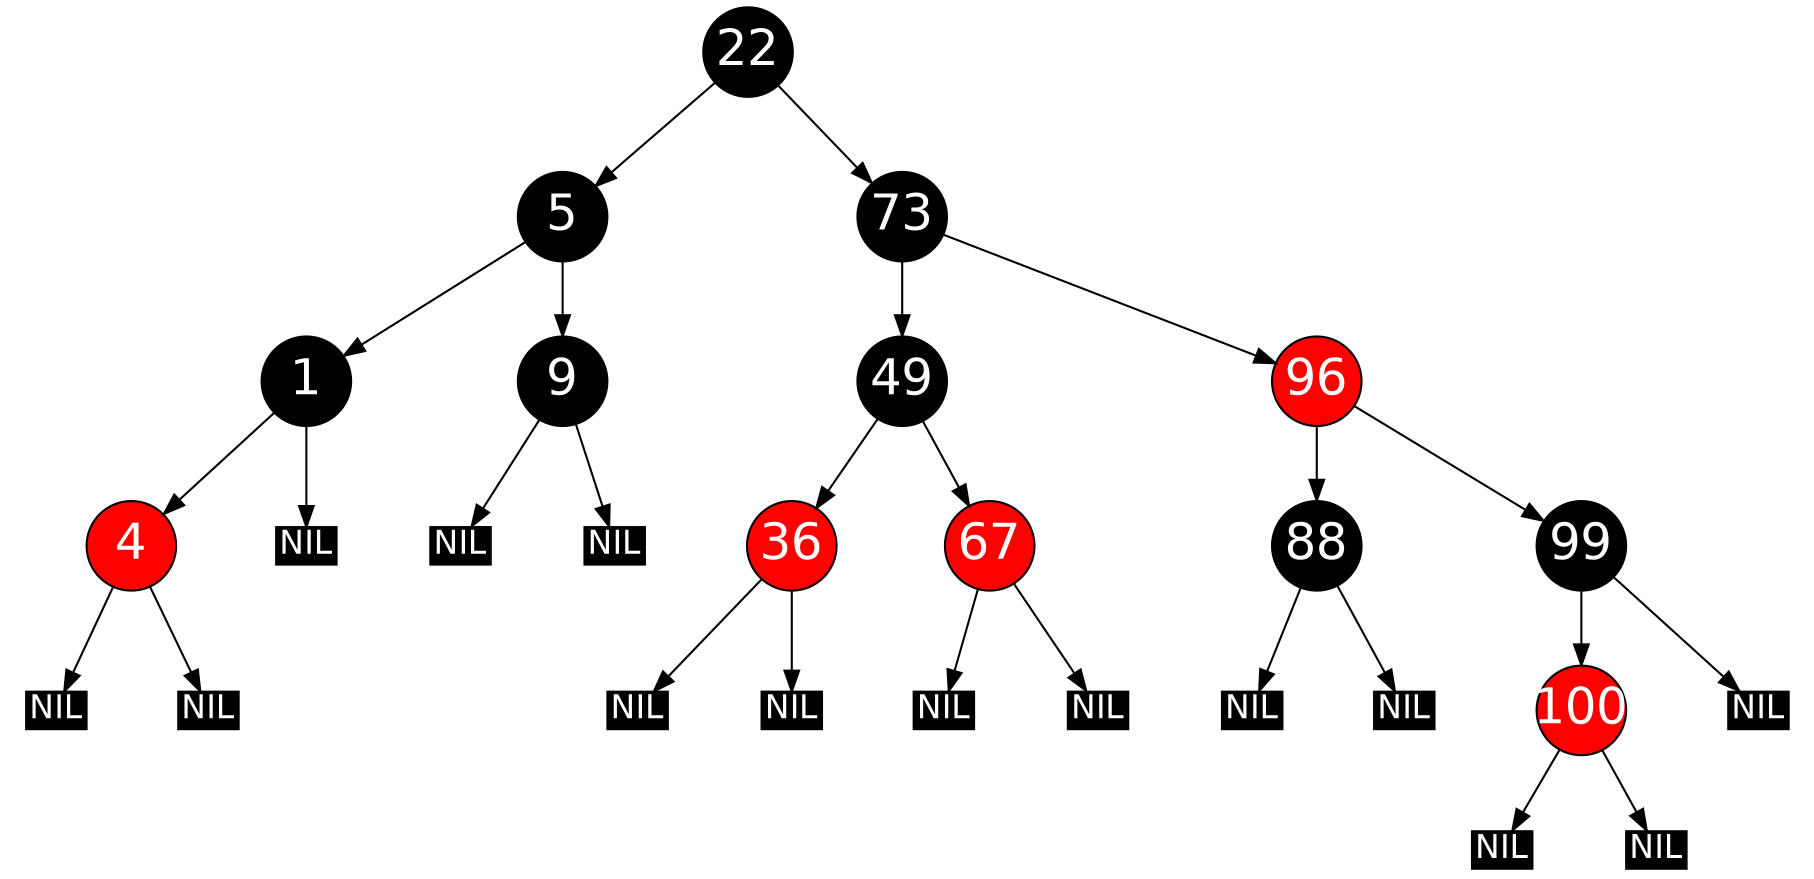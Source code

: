 digraph G {
graph [ratio=.48; ordering="out"];
node [style=filled, color=black, shape=circle, width=.6
fontname=Helvetica, fontweight=bold, fontcolor=white,
fontsize=24, fixedsize=true];

36, 4, 96, 100, 67, 36, 4, 96, 100, 67 [fillcolor=red];
n1, n2, n3, n4, n5, n6, n7, n8, n9, n10, n11, n12, n13, n14
 [label="NIL", shape=record, width=.4,height=.25, fontsize=16];

22 -> 5, 73;
1 -> 4;
1 -> n1;
5 -> 1, 9;
9 -> n2, n3;
36 -> n4, n5;
4 -> n6, n7;
88 -> n8, n9;
73 -> 49, 96;
99 -> 100;
99 -> n10;
96 -> 88, 99;
100 -> n11, n12;
49 -> 36, 67;
67 -> n13, n14;

}
